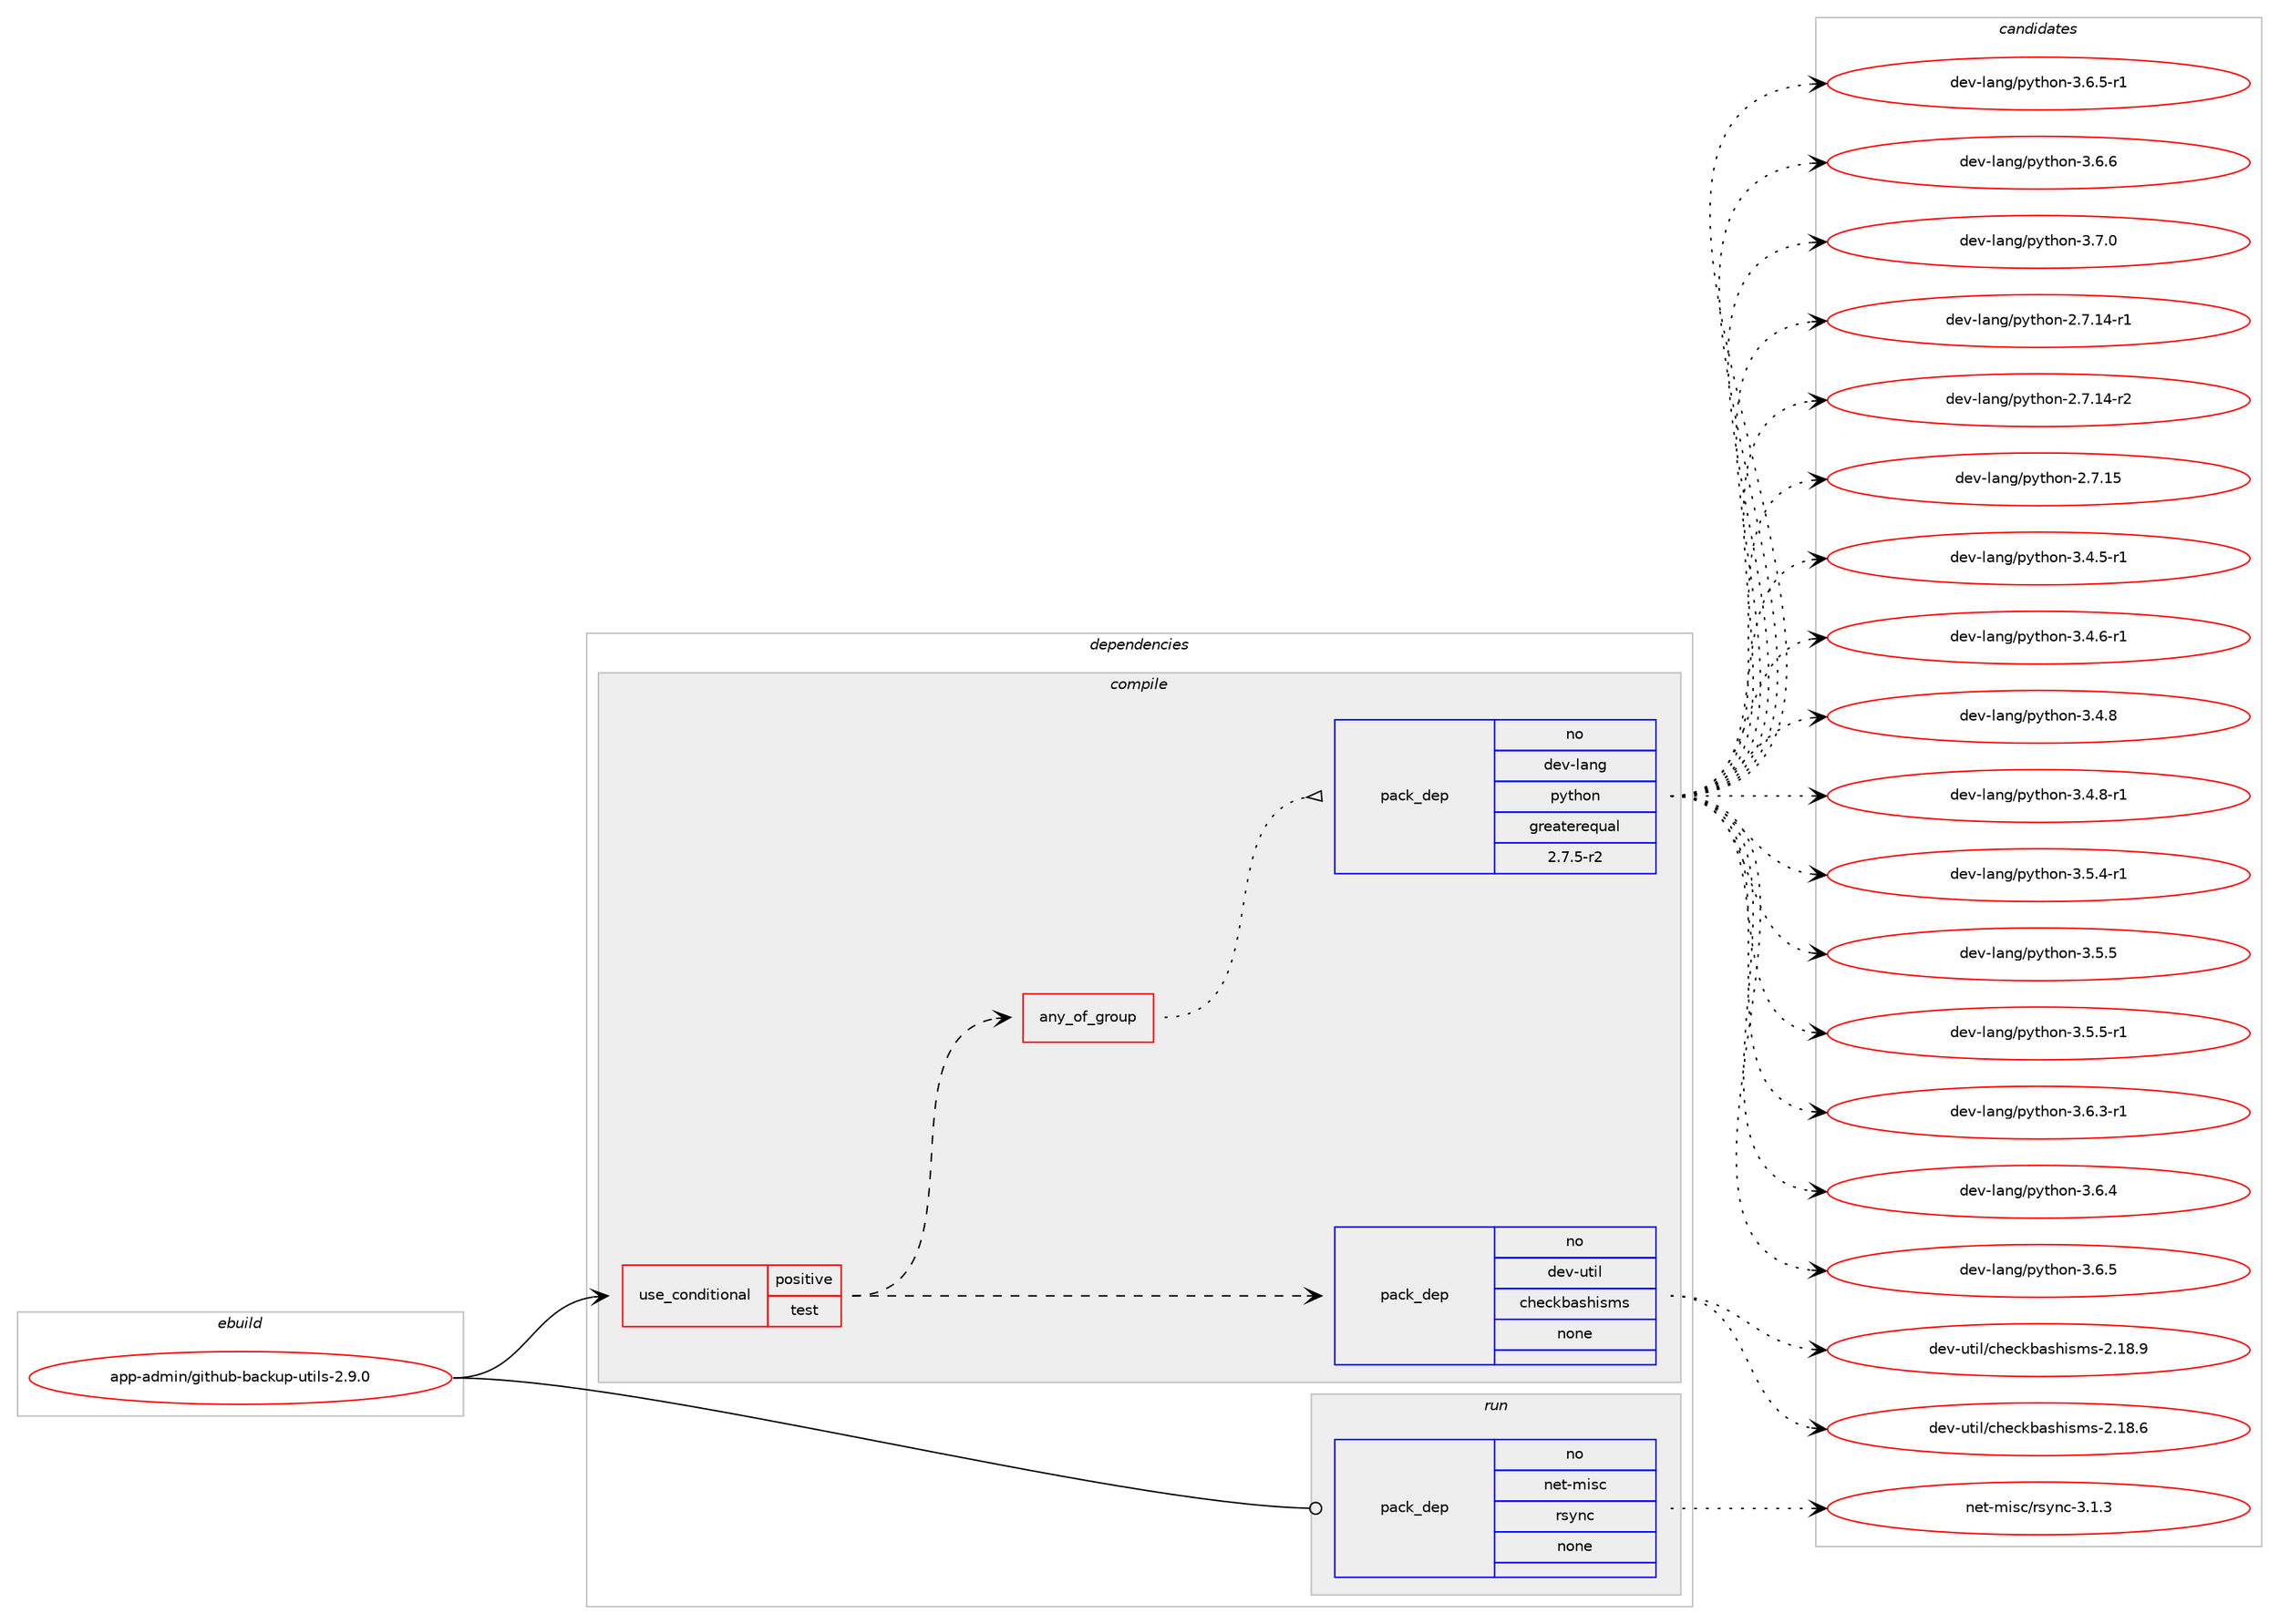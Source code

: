 digraph prolog {

# *************
# Graph options
# *************

newrank=true;
concentrate=true;
compound=true;
graph [rankdir=LR,fontname=Helvetica,fontsize=10,ranksep=1.5];#, ranksep=2.5, nodesep=0.2];
edge  [arrowhead=vee];
node  [fontname=Helvetica,fontsize=10];

# **********
# The ebuild
# **********

subgraph cluster_leftcol {
color=gray;
rank=same;
label=<<i>ebuild</i>>;
id [label="app-admin/github-backup-utils-2.9.0", color=red, width=4, href="../app-admin/github-backup-utils-2.9.0.svg"];
}

# ****************
# The dependencies
# ****************

subgraph cluster_midcol {
color=gray;
label=<<i>dependencies</i>>;
subgraph cluster_compile {
fillcolor="#eeeeee";
style=filled;
label=<<i>compile</i>>;
subgraph cond69 {
dependency512 [label=<<TABLE BORDER="0" CELLBORDER="1" CELLSPACING="0" CELLPADDING="4"><TR><TD ROWSPAN="3" CELLPADDING="10">use_conditional</TD></TR><TR><TD>positive</TD></TR><TR><TD>test</TD></TR></TABLE>>, shape=none, color=red];
subgraph pack402 {
dependency513 [label=<<TABLE BORDER="0" CELLBORDER="1" CELLSPACING="0" CELLPADDING="4" WIDTH="220"><TR><TD ROWSPAN="6" CELLPADDING="30">pack_dep</TD></TR><TR><TD WIDTH="110">no</TD></TR><TR><TD>dev-util</TD></TR><TR><TD>checkbashisms</TD></TR><TR><TD>none</TD></TR><TR><TD></TD></TR></TABLE>>, shape=none, color=blue];
}
dependency512:e -> dependency513:w [weight=20,style="dashed",arrowhead="vee"];
subgraph any43 {
dependency514 [label=<<TABLE BORDER="0" CELLBORDER="1" CELLSPACING="0" CELLPADDING="4"><TR><TD CELLPADDING="10">any_of_group</TD></TR></TABLE>>, shape=none, color=red];subgraph pack403 {
dependency515 [label=<<TABLE BORDER="0" CELLBORDER="1" CELLSPACING="0" CELLPADDING="4" WIDTH="220"><TR><TD ROWSPAN="6" CELLPADDING="30">pack_dep</TD></TR><TR><TD WIDTH="110">no</TD></TR><TR><TD>dev-lang</TD></TR><TR><TD>python</TD></TR><TR><TD>greaterequal</TD></TR><TR><TD>2.7.5-r2</TD></TR></TABLE>>, shape=none, color=blue];
}
dependency514:e -> dependency515:w [weight=20,style="dotted",arrowhead="oinv"];
}
dependency512:e -> dependency514:w [weight=20,style="dashed",arrowhead="vee"];
}
id:e -> dependency512:w [weight=20,style="solid",arrowhead="vee"];
}
subgraph cluster_compileandrun {
fillcolor="#eeeeee";
style=filled;
label=<<i>compile and run</i>>;
}
subgraph cluster_run {
fillcolor="#eeeeee";
style=filled;
label=<<i>run</i>>;
subgraph pack404 {
dependency516 [label=<<TABLE BORDER="0" CELLBORDER="1" CELLSPACING="0" CELLPADDING="4" WIDTH="220"><TR><TD ROWSPAN="6" CELLPADDING="30">pack_dep</TD></TR><TR><TD WIDTH="110">no</TD></TR><TR><TD>net-misc</TD></TR><TR><TD>rsync</TD></TR><TR><TD>none</TD></TR><TR><TD></TD></TR></TABLE>>, shape=none, color=blue];
}
id:e -> dependency516:w [weight=20,style="solid",arrowhead="odot"];
}
}

# **************
# The candidates
# **************

subgraph cluster_choices {
rank=same;
color=gray;
label=<<i>candidates</i>>;

subgraph choice402 {
color=black;
nodesep=1;
choice10010111845117116105108479910410199107989711510410511510911545504649564654 [label="dev-util/checkbashisms-2.18.6", color=red, width=4,href="../dev-util/checkbashisms-2.18.6.svg"];
choice10010111845117116105108479910410199107989711510410511510911545504649564657 [label="dev-util/checkbashisms-2.18.9", color=red, width=4,href="../dev-util/checkbashisms-2.18.9.svg"];
dependency513:e -> choice10010111845117116105108479910410199107989711510410511510911545504649564654:w [style=dotted,weight="100"];
dependency513:e -> choice10010111845117116105108479910410199107989711510410511510911545504649564657:w [style=dotted,weight="100"];
}
subgraph choice403 {
color=black;
nodesep=1;
choice100101118451089711010347112121116104111110455046554649524511449 [label="dev-lang/python-2.7.14-r1", color=red, width=4,href="../dev-lang/python-2.7.14-r1.svg"];
choice100101118451089711010347112121116104111110455046554649524511450 [label="dev-lang/python-2.7.14-r2", color=red, width=4,href="../dev-lang/python-2.7.14-r2.svg"];
choice10010111845108971101034711212111610411111045504655464953 [label="dev-lang/python-2.7.15", color=red, width=4,href="../dev-lang/python-2.7.15.svg"];
choice1001011184510897110103471121211161041111104551465246534511449 [label="dev-lang/python-3.4.5-r1", color=red, width=4,href="../dev-lang/python-3.4.5-r1.svg"];
choice1001011184510897110103471121211161041111104551465246544511449 [label="dev-lang/python-3.4.6-r1", color=red, width=4,href="../dev-lang/python-3.4.6-r1.svg"];
choice100101118451089711010347112121116104111110455146524656 [label="dev-lang/python-3.4.8", color=red, width=4,href="../dev-lang/python-3.4.8.svg"];
choice1001011184510897110103471121211161041111104551465246564511449 [label="dev-lang/python-3.4.8-r1", color=red, width=4,href="../dev-lang/python-3.4.8-r1.svg"];
choice1001011184510897110103471121211161041111104551465346524511449 [label="dev-lang/python-3.5.4-r1", color=red, width=4,href="../dev-lang/python-3.5.4-r1.svg"];
choice100101118451089711010347112121116104111110455146534653 [label="dev-lang/python-3.5.5", color=red, width=4,href="../dev-lang/python-3.5.5.svg"];
choice1001011184510897110103471121211161041111104551465346534511449 [label="dev-lang/python-3.5.5-r1", color=red, width=4,href="../dev-lang/python-3.5.5-r1.svg"];
choice1001011184510897110103471121211161041111104551465446514511449 [label="dev-lang/python-3.6.3-r1", color=red, width=4,href="../dev-lang/python-3.6.3-r1.svg"];
choice100101118451089711010347112121116104111110455146544652 [label="dev-lang/python-3.6.4", color=red, width=4,href="../dev-lang/python-3.6.4.svg"];
choice100101118451089711010347112121116104111110455146544653 [label="dev-lang/python-3.6.5", color=red, width=4,href="../dev-lang/python-3.6.5.svg"];
choice1001011184510897110103471121211161041111104551465446534511449 [label="dev-lang/python-3.6.5-r1", color=red, width=4,href="../dev-lang/python-3.6.5-r1.svg"];
choice100101118451089711010347112121116104111110455146544654 [label="dev-lang/python-3.6.6", color=red, width=4,href="../dev-lang/python-3.6.6.svg"];
choice100101118451089711010347112121116104111110455146554648 [label="dev-lang/python-3.7.0", color=red, width=4,href="../dev-lang/python-3.7.0.svg"];
dependency515:e -> choice100101118451089711010347112121116104111110455046554649524511449:w [style=dotted,weight="100"];
dependency515:e -> choice100101118451089711010347112121116104111110455046554649524511450:w [style=dotted,weight="100"];
dependency515:e -> choice10010111845108971101034711212111610411111045504655464953:w [style=dotted,weight="100"];
dependency515:e -> choice1001011184510897110103471121211161041111104551465246534511449:w [style=dotted,weight="100"];
dependency515:e -> choice1001011184510897110103471121211161041111104551465246544511449:w [style=dotted,weight="100"];
dependency515:e -> choice100101118451089711010347112121116104111110455146524656:w [style=dotted,weight="100"];
dependency515:e -> choice1001011184510897110103471121211161041111104551465246564511449:w [style=dotted,weight="100"];
dependency515:e -> choice1001011184510897110103471121211161041111104551465346524511449:w [style=dotted,weight="100"];
dependency515:e -> choice100101118451089711010347112121116104111110455146534653:w [style=dotted,weight="100"];
dependency515:e -> choice1001011184510897110103471121211161041111104551465346534511449:w [style=dotted,weight="100"];
dependency515:e -> choice1001011184510897110103471121211161041111104551465446514511449:w [style=dotted,weight="100"];
dependency515:e -> choice100101118451089711010347112121116104111110455146544652:w [style=dotted,weight="100"];
dependency515:e -> choice100101118451089711010347112121116104111110455146544653:w [style=dotted,weight="100"];
dependency515:e -> choice1001011184510897110103471121211161041111104551465446534511449:w [style=dotted,weight="100"];
dependency515:e -> choice100101118451089711010347112121116104111110455146544654:w [style=dotted,weight="100"];
dependency515:e -> choice100101118451089711010347112121116104111110455146554648:w [style=dotted,weight="100"];
}
subgraph choice404 {
color=black;
nodesep=1;
choice11010111645109105115994711411512111099455146494651 [label="net-misc/rsync-3.1.3", color=red, width=4,href="../net-misc/rsync-3.1.3.svg"];
dependency516:e -> choice11010111645109105115994711411512111099455146494651:w [style=dotted,weight="100"];
}
}

}

